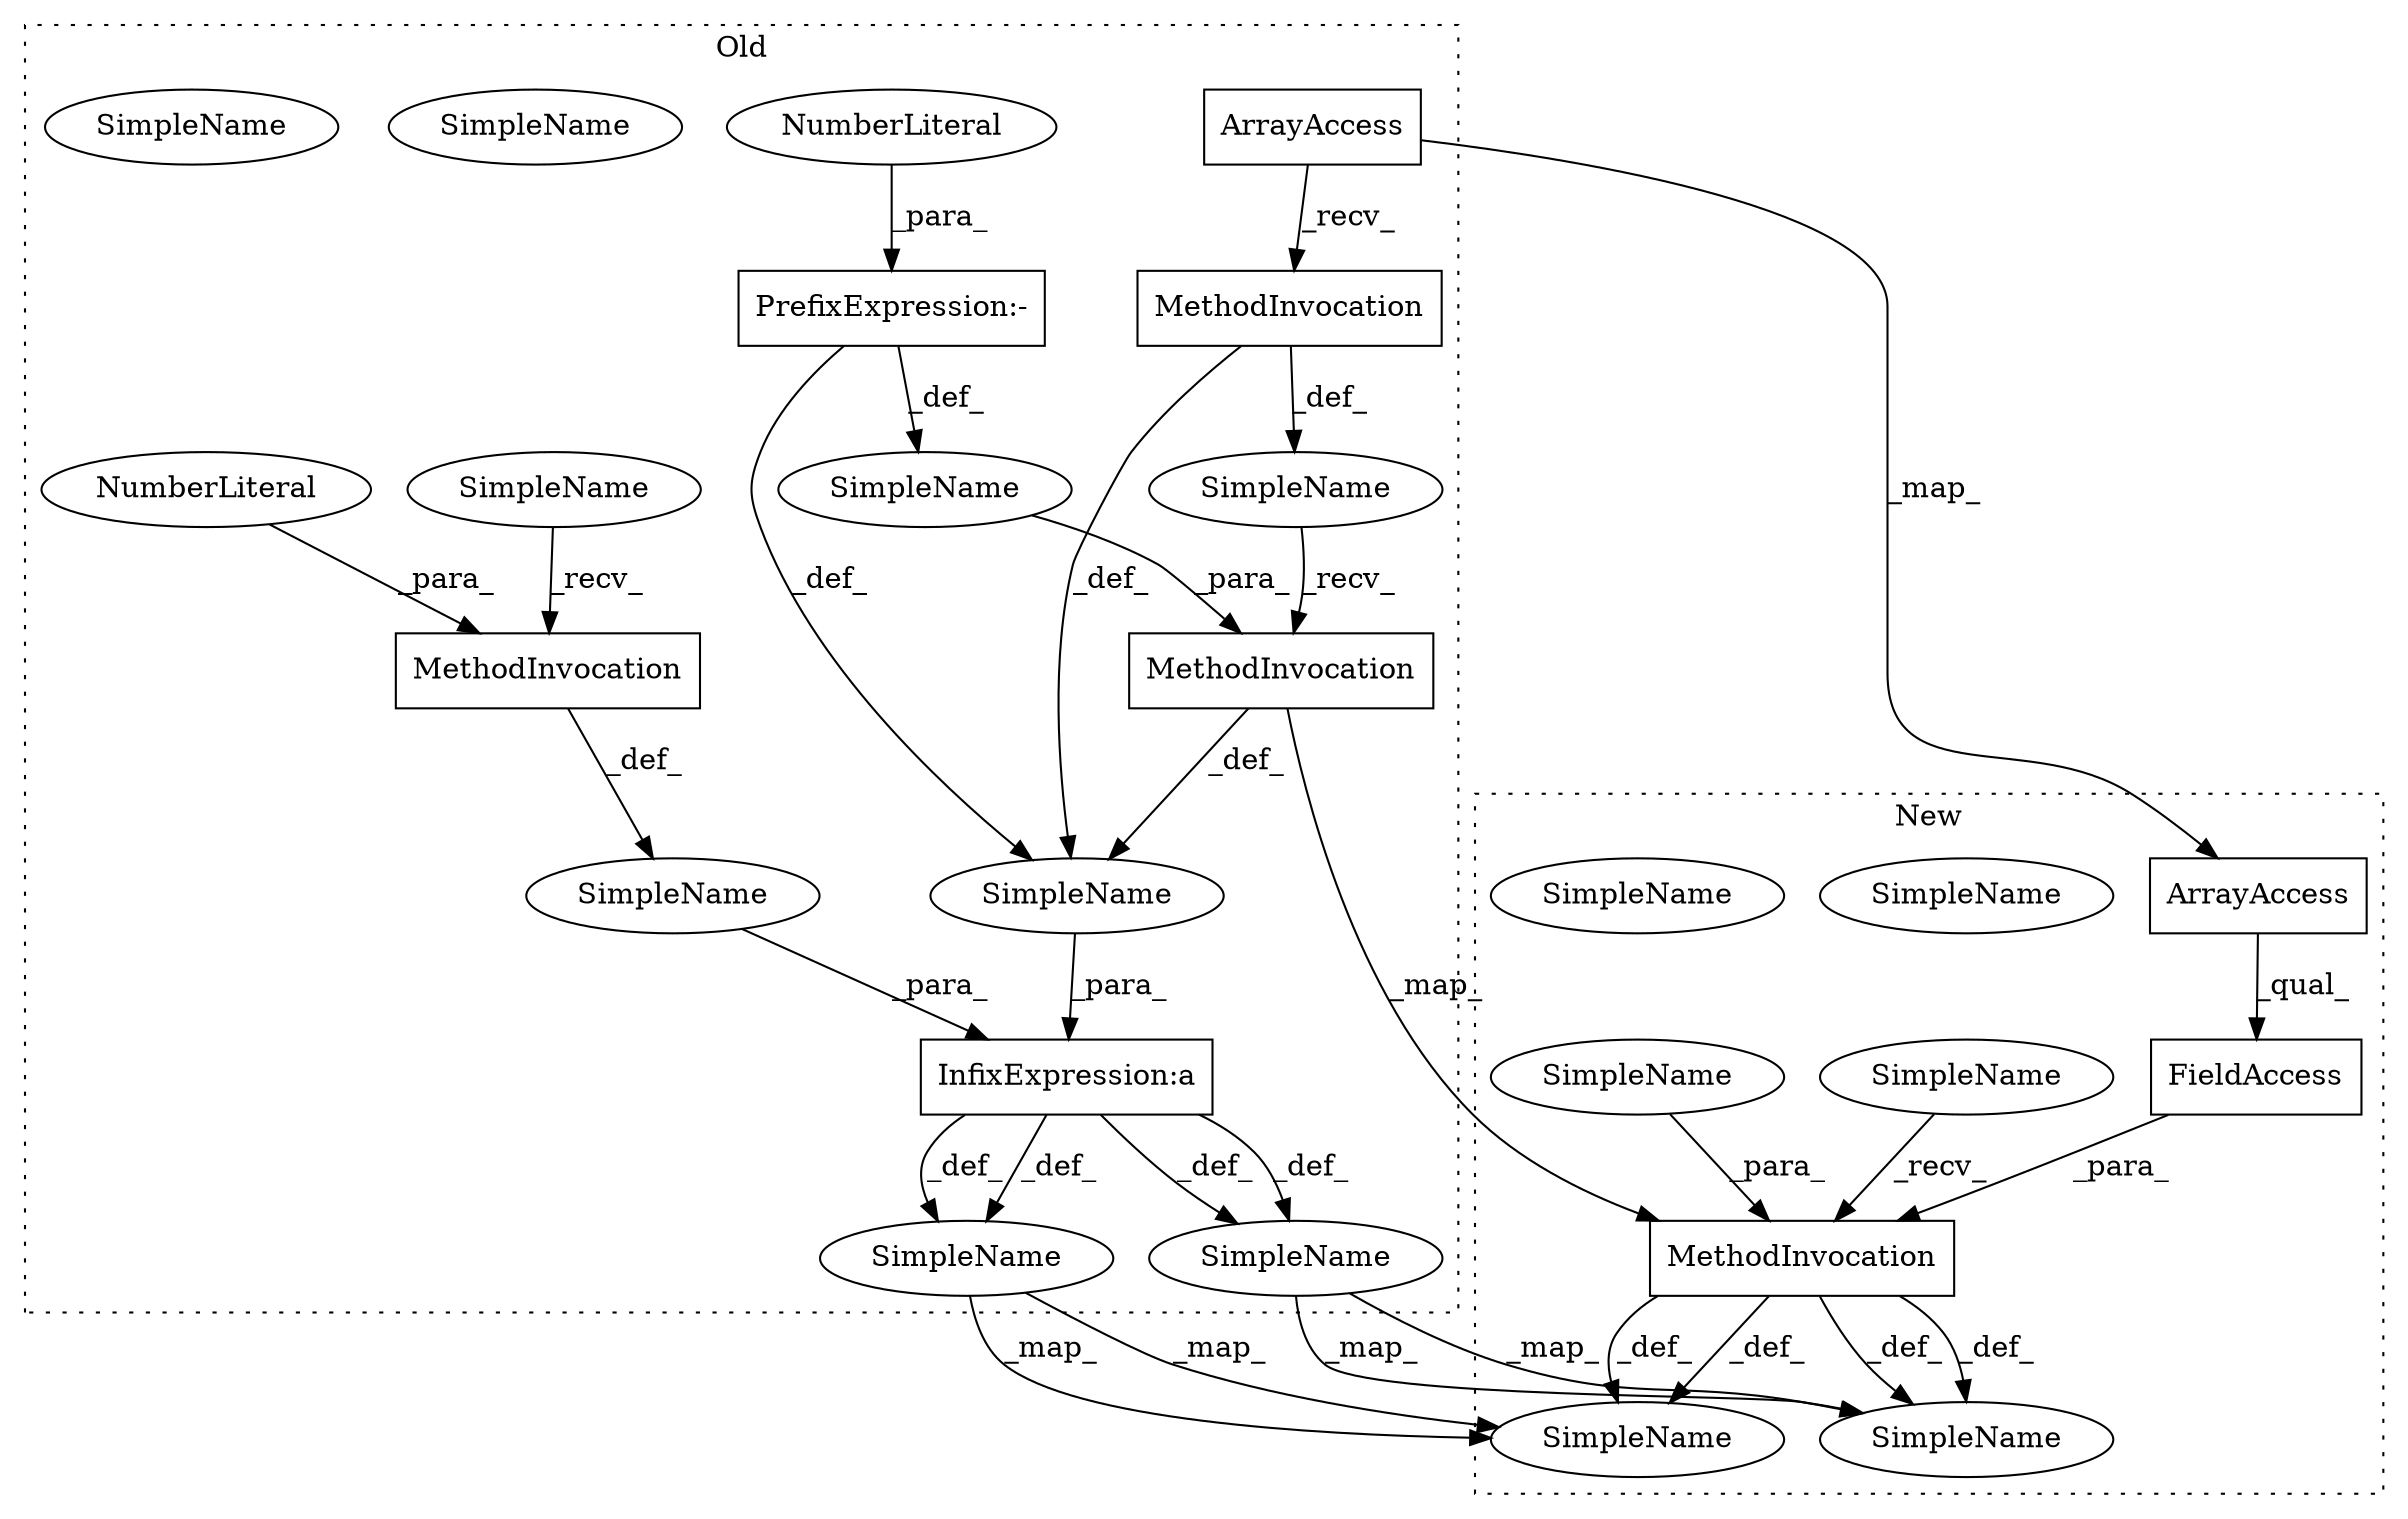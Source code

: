 digraph G {
subgraph cluster0 {
1 [label="ArrayAccess" a="2" s="7390,7406" l="8,1" shape="box"];
4 [label="MethodInvocation" a="32" s="7408" l="7" shape="box"];
5 [label="MethodInvocation" a="32" s="7416,7446" l="5,1" shape="box"];
7 [label="MethodInvocation" a="32" s="7381,7386" l="4,1" shape="box"];
8 [label="NumberLiteral" a="34" s="7385" l="1" shape="ellipse"];
9 [label="NumberLiteral" a="34" s="7445" l="1" shape="ellipse"];
10 [label="SimpleName" a="42" s="" l="" shape="ellipse"];
13 [label="SimpleName" a="42" s="" l="" shape="ellipse"];
14 [label="SimpleName" a="42" s="7368" l="5" shape="ellipse"];
15 [label="SimpleName" a="42" s="7458" l="5" shape="ellipse"];
16 [label="SimpleName" a="42" s="7368" l="5" shape="ellipse"];
18 [label="SimpleName" a="42" s="7458" l="5" shape="ellipse"];
20 [label="SimpleName" a="42" s="" l="" shape="ellipse"];
21 [label="SimpleName" a="42" s="7375" l="5" shape="ellipse"];
22 [label="SimpleName" a="42" s="" l="" shape="ellipse"];
25 [label="PrefixExpression:-" a="38" s="7444" l="1" shape="box"];
26 [label="InfixExpression:a" a="27" s="7387" l="3" shape="box"];
label = "Old";
style="dotted";
}
subgraph cluster1 {
2 [label="ArrayAccess" a="2" s="7770,7786" l="8,1" shape="box"];
3 [label="FieldAccess" a="22" s="7770" l="23" shape="box"];
6 [label="MethodInvocation" a="32" s="7758,7816" l="6,1" shape="box"];
11 [label="SimpleName" a="42" s="7753" l="4" shape="ellipse"];
12 [label="SimpleName" a="42" s="7747" l="5" shape="ellipse"];
17 [label="SimpleName" a="42" s="7827" l="5" shape="ellipse"];
19 [label="SimpleName" a="42" s="7764" l="5" shape="ellipse"];
23 [label="SimpleName" a="42" s="7827" l="5" shape="ellipse"];
24 [label="SimpleName" a="42" s="7747" l="5" shape="ellipse"];
label = "New";
style="dotted";
}
1 -> 4 [label="_recv_"];
1 -> 2 [label="_map_"];
2 -> 3 [label="_qual_"];
3 -> 6 [label="_para_"];
4 -> 22 [label="_def_"];
4 -> 13 [label="_def_"];
5 -> 6 [label="_map_"];
5 -> 22 [label="_def_"];
6 -> 24 [label="_def_"];
6 -> 24 [label="_def_"];
6 -> 17 [label="_def_"];
6 -> 17 [label="_def_"];
7 -> 10 [label="_def_"];
8 -> 7 [label="_para_"];
9 -> 25 [label="_para_"];
10 -> 26 [label="_para_"];
11 -> 6 [label="_recv_"];
13 -> 5 [label="_recv_"];
15 -> 17 [label="_map_"];
15 -> 17 [label="_map_"];
16 -> 24 [label="_map_"];
16 -> 24 [label="_map_"];
19 -> 6 [label="_para_"];
20 -> 5 [label="_para_"];
21 -> 7 [label="_recv_"];
22 -> 26 [label="_para_"];
25 -> 20 [label="_def_"];
25 -> 22 [label="_def_"];
26 -> 16 [label="_def_"];
26 -> 16 [label="_def_"];
26 -> 15 [label="_def_"];
26 -> 15 [label="_def_"];
}